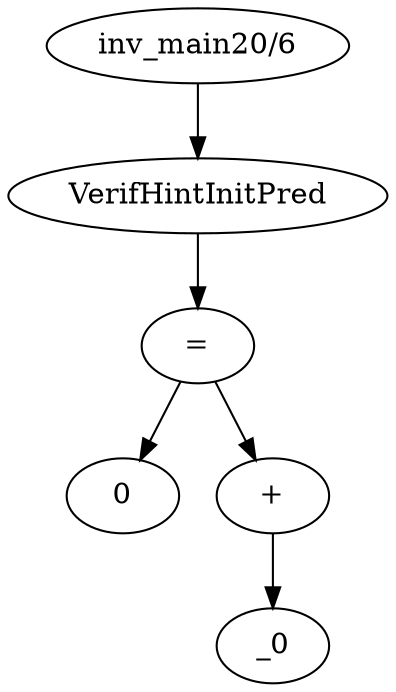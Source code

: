 digraph dag {
0 [label="inv_main20/6"];
1 [label="VerifHintInitPred"];
2 [label="="];
3 [label="0"];
4 [label="+"];
5 [label="_0"];
0->1
1->2
2->4
2->3
4->5
}

